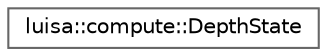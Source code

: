 digraph "类继承关系图"
{
 // LATEX_PDF_SIZE
  bgcolor="transparent";
  edge [fontname=Helvetica,fontsize=10,labelfontname=Helvetica,labelfontsize=10];
  node [fontname=Helvetica,fontsize=10,shape=box,height=0.2,width=0.4];
  rankdir="LR";
  Node0 [id="Node000000",label="luisa::compute::DepthState",height=0.2,width=0.4,color="grey40", fillcolor="white", style="filled",URL="$structluisa_1_1compute_1_1_depth_state.html",tooltip=" "];
}
